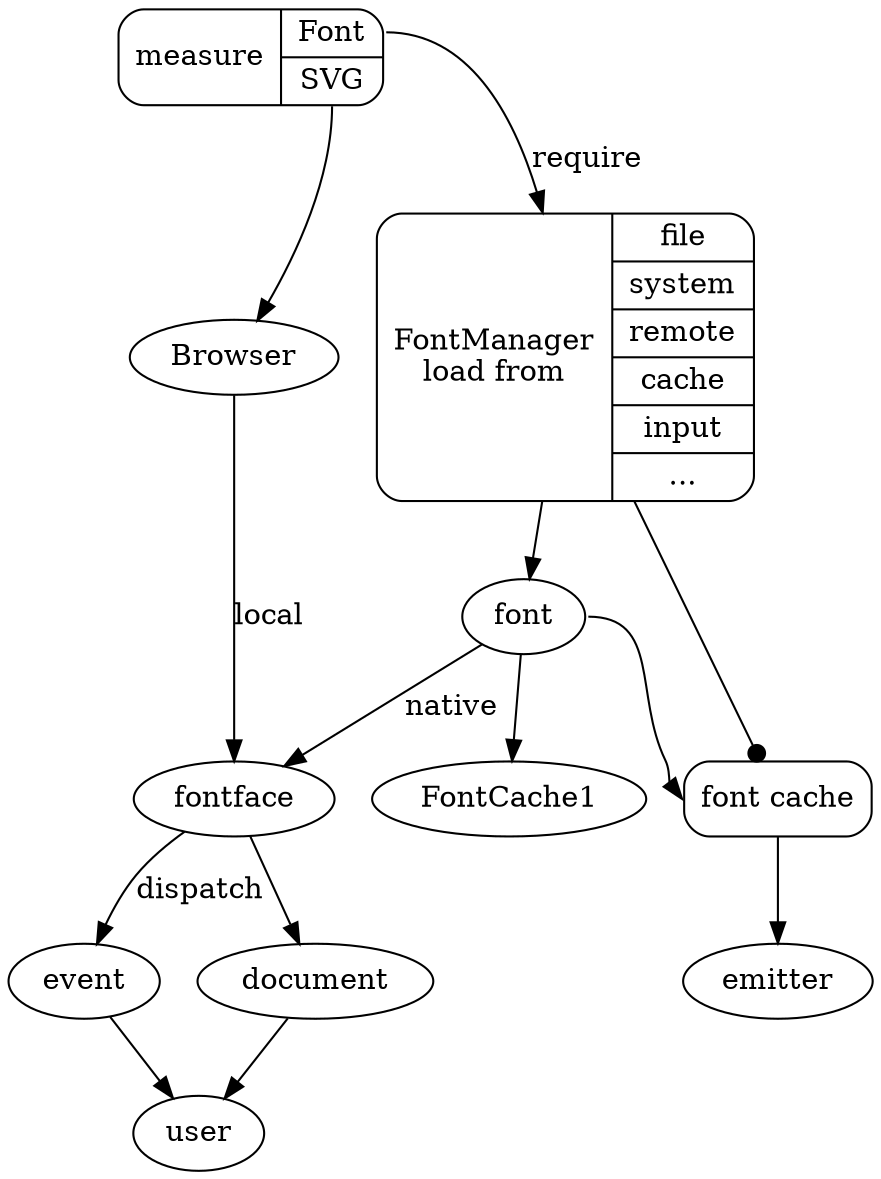 digraph G {
    /* Entities */
    measure[shape=Mrecord label="measure|{<font>Font|<svg>SVG}"]
    FontManager[shape=Mrecord label="FontManager\nload from|{file|system|remote|cache|input|...}"]
    FontLoaded[label="event"]
    FontCache[shape=Mrecord label="font cache"]
    /* Relationships */
    //fonts -> measure[label="layout"] 
    //fonts -> browser[label="display"]
    measure:font -> FontManager[label="require"]
    measure:svg -> Browser

    FontManager->font
    Browser->fontface[label="local"]

    font->fontface[label="native"]
    font->FontCache1
    font:e->FontCache:w
    FontManager->FontCache[arrowhead=dot]
    fontface->FontLoaded[label="dispatch"]
    fontface->document

    FontLoaded->user
    document->user

    FontCache->emitter
    

    /* Ranks */
    { rank=same; FontManager Browser};
}